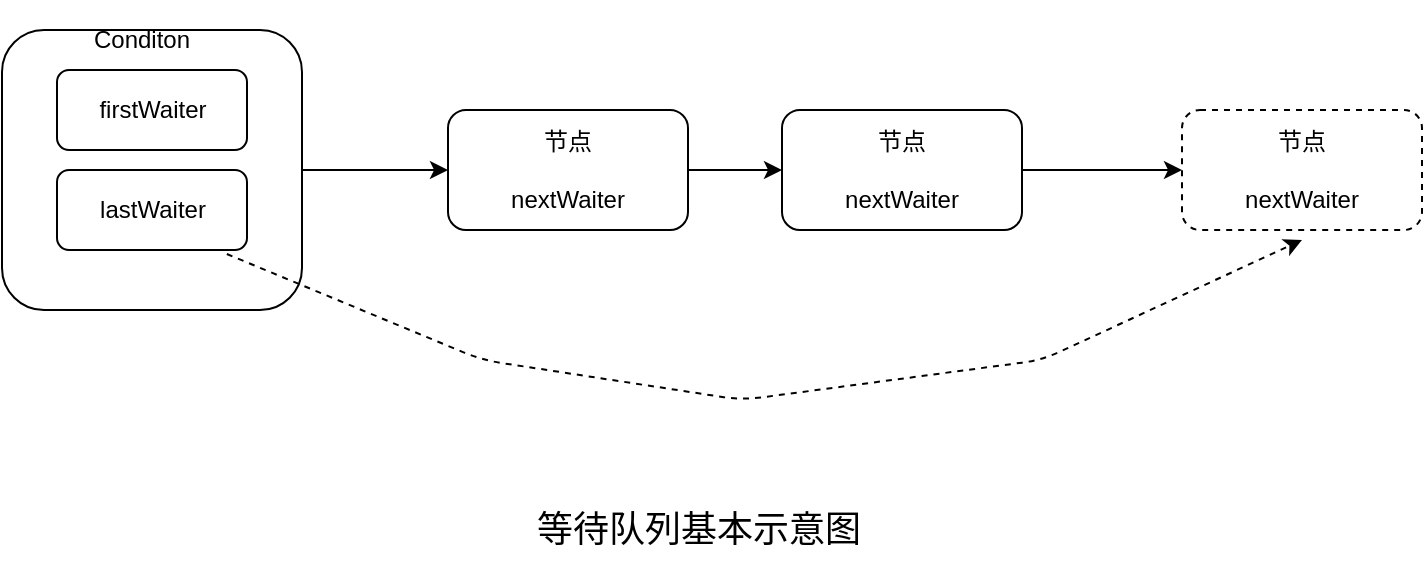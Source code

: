 <mxfile version="11.1.4" type="device"><diagram id="RgeLOQpWQKyyIm9Jduv-" name="Page-1"><mxGraphModel dx="1024" dy="604" grid="1" gridSize="10" guides="1" tooltips="1" connect="1" arrows="1" fold="1" page="1" pageScale="1" pageWidth="827" pageHeight="1169" math="0" shadow="0"><root><mxCell id="0"/><mxCell id="1" parent="0"/><mxCell id="yJo5S3XJzikRL6mBcqpR-17" value="" style="edgeStyle=orthogonalEdgeStyle;rounded=0;orthogonalLoop=1;jettySize=auto;html=1;" edge="1" parent="1" source="yJo5S3XJzikRL6mBcqpR-2" target="yJo5S3XJzikRL6mBcqpR-6"><mxGeometry relative="1" as="geometry"/></mxCell><mxCell id="yJo5S3XJzikRL6mBcqpR-2" value="" style="rounded=1;whiteSpace=wrap;html=1;" vertex="1" parent="1"><mxGeometry x="70" y="95" width="150" height="140" as="geometry"/></mxCell><mxCell id="yJo5S3XJzikRL6mBcqpR-4" value="firstWaiter" style="rounded=1;whiteSpace=wrap;html=1;" vertex="1" parent="1"><mxGeometry x="97.5" y="115" width="95" height="40" as="geometry"/></mxCell><mxCell id="yJo5S3XJzikRL6mBcqpR-5" value="lastWaiter" style="rounded=1;whiteSpace=wrap;html=1;" vertex="1" parent="1"><mxGeometry x="97.5" y="165" width="95" height="40" as="geometry"/></mxCell><mxCell id="yJo5S3XJzikRL6mBcqpR-14" value="" style="edgeStyle=orthogonalEdgeStyle;rounded=0;orthogonalLoop=1;jettySize=auto;html=1;" edge="1" parent="1" source="yJo5S3XJzikRL6mBcqpR-6" target="yJo5S3XJzikRL6mBcqpR-13"><mxGeometry relative="1" as="geometry"/></mxCell><mxCell id="yJo5S3XJzikRL6mBcqpR-6" value="节点&lt;br&gt;&lt;br&gt;nextWaiter" style="rounded=1;whiteSpace=wrap;html=1;" vertex="1" parent="1"><mxGeometry x="293" y="135" width="120" height="60" as="geometry"/></mxCell><mxCell id="yJo5S3XJzikRL6mBcqpR-16" value="" style="edgeStyle=orthogonalEdgeStyle;rounded=0;orthogonalLoop=1;jettySize=auto;html=1;" edge="1" parent="1" source="yJo5S3XJzikRL6mBcqpR-13" target="yJo5S3XJzikRL6mBcqpR-15"><mxGeometry relative="1" as="geometry"/></mxCell><mxCell id="yJo5S3XJzikRL6mBcqpR-13" value="节点&lt;br&gt;&lt;br&gt;nextWaiter" style="rounded=1;whiteSpace=wrap;html=1;" vertex="1" parent="1"><mxGeometry x="460" y="135" width="120" height="60" as="geometry"/></mxCell><mxCell id="yJo5S3XJzikRL6mBcqpR-15" value="节点&lt;br&gt;&lt;br&gt;nextWaiter" style="rounded=1;whiteSpace=wrap;html=1;dashed=1;" vertex="1" parent="1"><mxGeometry x="660" y="135" width="120" height="60" as="geometry"/></mxCell><mxCell id="yJo5S3XJzikRL6mBcqpR-11" value="Conditon" style="text;html=1;strokeColor=none;fillColor=none;align=center;verticalAlign=middle;whiteSpace=wrap;rounded=0;dashed=1;direction=south;" vertex="1" parent="1"><mxGeometry x="130" y="80" width="20" height="40" as="geometry"/></mxCell><mxCell id="yJo5S3XJzikRL6mBcqpR-18" value="" style="endArrow=classic;html=1;exitX=0.894;exitY=1.05;exitDx=0;exitDy=0;exitPerimeter=0;dashed=1;" edge="1" parent="1" source="yJo5S3XJzikRL6mBcqpR-5"><mxGeometry width="50" height="50" relative="1" as="geometry"><mxPoint x="160" y="280" as="sourcePoint"/><mxPoint x="720" y="200" as="targetPoint"/><Array as="points"><mxPoint x="310" y="260"/><mxPoint x="440" y="280"/><mxPoint x="590" y="260"/></Array></mxGeometry></mxCell><mxCell id="yJo5S3XJzikRL6mBcqpR-19" value="&lt;font style=&quot;font-size: 18px&quot;&gt;等待队列基本示意图&lt;/font&gt;" style="text;html=1;strokeColor=none;fillColor=none;align=center;verticalAlign=middle;whiteSpace=wrap;rounded=0;dashed=1;" vertex="1" parent="1"><mxGeometry x="310" y="330" width="217" height="30" as="geometry"/></mxCell></root></mxGraphModel></diagram><diagram id="lZddkpzRPWZYOZcN5X2R" name="Page-2"><mxGraphModel dx="1024" dy="604" grid="1" gridSize="10" guides="1" tooltips="1" connect="1" arrows="1" fold="1" page="1" pageScale="1" pageWidth="827" pageHeight="1169" math="0" shadow="0"><root><mxCell id="nbdngGeDO6mkjk9VJHKZ-0"/><mxCell id="nbdngGeDO6mkjk9VJHKZ-1" parent="nbdngGeDO6mkjk9VJHKZ-0"/><mxCell id="nbdngGeDO6mkjk9VJHKZ-12" value="" style="edgeStyle=orthogonalEdgeStyle;rounded=0;orthogonalLoop=1;jettySize=auto;html=1;" edge="1" parent="nbdngGeDO6mkjk9VJHKZ-1" source="nbdngGeDO6mkjk9VJHKZ-2" target="nbdngGeDO6mkjk9VJHKZ-7"><mxGeometry relative="1" as="geometry"><Array as="points"><mxPoint x="200" y="150"/><mxPoint x="200" y="150"/></Array></mxGeometry></mxCell><mxCell id="nbdngGeDO6mkjk9VJHKZ-2" value="" style="rounded=1;whiteSpace=wrap;html=1;" vertex="1" parent="nbdngGeDO6mkjk9VJHKZ-1"><mxGeometry x="50" y="93" width="120" height="150" as="geometry"/></mxCell><mxCell id="nbdngGeDO6mkjk9VJHKZ-3" value="head" style="rounded=0;whiteSpace=wrap;html=1;" vertex="1" parent="nbdngGeDO6mkjk9VJHKZ-1"><mxGeometry x="75" y="120" width="90" height="35" as="geometry"/></mxCell><mxCell id="nbdngGeDO6mkjk9VJHKZ-4" value="tail" style="rounded=0;whiteSpace=wrap;html=1;" vertex="1" parent="nbdngGeDO6mkjk9VJHKZ-1"><mxGeometry x="75" y="165" width="90" height="35" as="geometry"/></mxCell><mxCell id="nbdngGeDO6mkjk9VJHKZ-7" value="节点&lt;br&gt;pre&lt;br&gt;next" style="rounded=1;whiteSpace=wrap;html=1;" vertex="1" parent="nbdngGeDO6mkjk9VJHKZ-1"><mxGeometry x="220" y="138" width="90" height="60" as="geometry"/></mxCell><mxCell id="nbdngGeDO6mkjk9VJHKZ-17" value="" style="edgeStyle=orthogonalEdgeStyle;rounded=0;orthogonalLoop=1;jettySize=auto;html=1;" edge="1" parent="nbdngGeDO6mkjk9VJHKZ-1" source="nbdngGeDO6mkjk9VJHKZ-8" target="nbdngGeDO6mkjk9VJHKZ-7"><mxGeometry relative="1" as="geometry"/></mxCell><mxCell id="nbdngGeDO6mkjk9VJHKZ-8" value="节点&lt;br&gt;pre&lt;br&gt;next" style="rounded=1;whiteSpace=wrap;html=1;" vertex="1" parent="nbdngGeDO6mkjk9VJHKZ-1"><mxGeometry x="350" y="138" width="90" height="60" as="geometry"/></mxCell><mxCell id="nbdngGeDO6mkjk9VJHKZ-18" value="" style="edgeStyle=orthogonalEdgeStyle;rounded=0;orthogonalLoop=1;jettySize=auto;html=1;" edge="1" parent="nbdngGeDO6mkjk9VJHKZ-1" source="nbdngGeDO6mkjk9VJHKZ-10" target="nbdngGeDO6mkjk9VJHKZ-8"><mxGeometry relative="1" as="geometry"/></mxCell><mxCell id="nbdngGeDO6mkjk9VJHKZ-10" value="节点&lt;br&gt;pre&lt;br&gt;next" style="rounded=1;whiteSpace=wrap;html=1;" vertex="1" parent="nbdngGeDO6mkjk9VJHKZ-1"><mxGeometry x="480" y="138" width="90" height="60" as="geometry"/></mxCell><mxCell id="nbdngGeDO6mkjk9VJHKZ-19" value="" style="edgeStyle=orthogonalEdgeStyle;rounded=0;orthogonalLoop=1;jettySize=auto;html=1;" edge="1" parent="nbdngGeDO6mkjk9VJHKZ-1" source="nbdngGeDO6mkjk9VJHKZ-13" target="nbdngGeDO6mkjk9VJHKZ-10"><mxGeometry relative="1" as="geometry"/></mxCell><mxCell id="nbdngGeDO6mkjk9VJHKZ-13" value="节点&lt;br&gt;pre&lt;br&gt;next" style="rounded=1;whiteSpace=wrap;html=1;" vertex="1" parent="nbdngGeDO6mkjk9VJHKZ-1"><mxGeometry x="620" y="138" width="90" height="60" as="geometry"/></mxCell><mxCell id="nbdngGeDO6mkjk9VJHKZ-16" value="" style="endArrow=classic;html=1;entryX=0.5;entryY=1;entryDx=0;entryDy=0;exitX=0.75;exitY=1;exitDx=0;exitDy=0;" edge="1" parent="nbdngGeDO6mkjk9VJHKZ-1" source="nbdngGeDO6mkjk9VJHKZ-4" target="nbdngGeDO6mkjk9VJHKZ-13"><mxGeometry width="50" height="50" relative="1" as="geometry"><mxPoint x="160" y="240" as="sourcePoint"/><mxPoint x="210" y="190" as="targetPoint"/><Array as="points"><mxPoint x="240" y="240"/><mxPoint x="350" y="260"/><mxPoint x="530" y="250"/></Array></mxGeometry></mxCell><mxCell id="nbdngGeDO6mkjk9VJHKZ-20" value="" style="endArrow=classic;html=1;exitX=0.667;exitY=0.867;exitDx=0;exitDy=0;exitPerimeter=0;entryX=0.022;entryY=0.923;entryDx=0;entryDy=0;entryPerimeter=0;" edge="1" parent="nbdngGeDO6mkjk9VJHKZ-1" source="nbdngGeDO6mkjk9VJHKZ-7" target="nbdngGeDO6mkjk9VJHKZ-8"><mxGeometry width="50" height="50" relative="1" as="geometry"><mxPoint x="290" y="240" as="sourcePoint"/><mxPoint x="340" y="190" as="targetPoint"/></mxGeometry></mxCell><mxCell id="nbdngGeDO6mkjk9VJHKZ-22" value="" style="endArrow=classic;html=1;exitX=0.667;exitY=0.867;exitDx=0;exitDy=0;exitPerimeter=0;entryX=0.022;entryY=0.923;entryDx=0;entryDy=0;entryPerimeter=0;" edge="1" parent="nbdngGeDO6mkjk9VJHKZ-1"><mxGeometry width="50" height="50" relative="1" as="geometry"><mxPoint x="408.03" y="181.02" as="sourcePoint"/><mxPoint x="479.98" y="184.38" as="targetPoint"/></mxGeometry></mxCell><mxCell id="nbdngGeDO6mkjk9VJHKZ-23" value="" style="endArrow=classic;html=1;exitX=0.667;exitY=0.867;exitDx=0;exitDy=0;exitPerimeter=0;entryX=0.022;entryY=0.923;entryDx=0;entryDy=0;entryPerimeter=0;" edge="1" parent="nbdngGeDO6mkjk9VJHKZ-1"><mxGeometry width="50" height="50" relative="1" as="geometry"><mxPoint x="548.03" y="181.02" as="sourcePoint"/><mxPoint x="619.98" y="184.38" as="targetPoint"/></mxGeometry></mxCell><mxCell id="qFQDDB8RfvT5qk7ZH99x-61" value="" style="edgeStyle=orthogonalEdgeStyle;rounded=0;orthogonalLoop=1;jettySize=auto;html=1;" edge="1" parent="nbdngGeDO6mkjk9VJHKZ-1" source="qFQDDB8RfvT5qk7ZH99x-62" target="qFQDDB8RfvT5qk7ZH99x-66"><mxGeometry relative="1" as="geometry"/></mxCell><mxCell id="qFQDDB8RfvT5qk7ZH99x-62" value="" style="rounded=1;whiteSpace=wrap;html=1;" vertex="1" parent="nbdngGeDO6mkjk9VJHKZ-1"><mxGeometry x="110" y="350" width="140" height="145" as="geometry"/></mxCell><mxCell id="qFQDDB8RfvT5qk7ZH99x-63" value="firstWaiter" style="rounded=1;whiteSpace=wrap;html=1;" vertex="1" parent="nbdngGeDO6mkjk9VJHKZ-1"><mxGeometry x="127.5" y="375" width="95" height="40" as="geometry"/></mxCell><mxCell id="qFQDDB8RfvT5qk7ZH99x-64" value="lastWaiter" style="rounded=1;whiteSpace=wrap;html=1;" vertex="1" parent="nbdngGeDO6mkjk9VJHKZ-1"><mxGeometry x="127.5" y="425" width="95" height="40" as="geometry"/></mxCell><mxCell id="qFQDDB8RfvT5qk7ZH99x-65" value="" style="edgeStyle=orthogonalEdgeStyle;rounded=0;orthogonalLoop=1;jettySize=auto;html=1;" edge="1" parent="nbdngGeDO6mkjk9VJHKZ-1" source="qFQDDB8RfvT5qk7ZH99x-66" target="qFQDDB8RfvT5qk7ZH99x-68"><mxGeometry relative="1" as="geometry"/></mxCell><mxCell id="qFQDDB8RfvT5qk7ZH99x-66" value="节点&lt;br&gt;&lt;br&gt;nextWaiter" style="rounded=1;whiteSpace=wrap;html=1;" vertex="1" parent="nbdngGeDO6mkjk9VJHKZ-1"><mxGeometry x="323" y="395" width="120" height="60" as="geometry"/></mxCell><mxCell id="qFQDDB8RfvT5qk7ZH99x-67" value="" style="edgeStyle=orthogonalEdgeStyle;rounded=0;orthogonalLoop=1;jettySize=auto;html=1;" edge="1" parent="nbdngGeDO6mkjk9VJHKZ-1" source="qFQDDB8RfvT5qk7ZH99x-68" target="qFQDDB8RfvT5qk7ZH99x-69"><mxGeometry relative="1" as="geometry"/></mxCell><mxCell id="qFQDDB8RfvT5qk7ZH99x-68" value="节点&lt;br&gt;&lt;br&gt;nextWaiter" style="rounded=1;whiteSpace=wrap;html=1;" vertex="1" parent="nbdngGeDO6mkjk9VJHKZ-1"><mxGeometry x="490" y="395" width="120" height="60" as="geometry"/></mxCell><mxCell id="qFQDDB8RfvT5qk7ZH99x-69" value="节点&lt;br&gt;&lt;br&gt;nextWaiter" style="rounded=1;whiteSpace=wrap;html=1;dashed=1;" vertex="1" parent="nbdngGeDO6mkjk9VJHKZ-1"><mxGeometry x="690" y="395" width="120" height="60" as="geometry"/></mxCell><mxCell id="qFQDDB8RfvT5qk7ZH99x-70" value="Conditon" style="text;html=1;strokeColor=none;fillColor=none;align=center;verticalAlign=middle;whiteSpace=wrap;rounded=0;dashed=1;direction=south;" vertex="1" parent="nbdngGeDO6mkjk9VJHKZ-1"><mxGeometry x="160" y="340" width="20" height="40" as="geometry"/></mxCell><mxCell id="qFQDDB8RfvT5qk7ZH99x-71" value="" style="endArrow=classic;html=1;exitX=0.894;exitY=1.05;exitDx=0;exitDy=0;exitPerimeter=0;dashed=1;" edge="1" parent="nbdngGeDO6mkjk9VJHKZ-1" source="qFQDDB8RfvT5qk7ZH99x-64"><mxGeometry width="50" height="50" relative="1" as="geometry"><mxPoint x="190" y="540" as="sourcePoint"/><mxPoint x="750" y="460" as="targetPoint"/><Array as="points"><mxPoint x="340" y="520"/><mxPoint x="470" y="540"/><mxPoint x="620" y="520"/></Array></mxGeometry></mxCell><mxCell id="qFQDDB8RfvT5qk7ZH99x-73" value="" style="edgeStyle=orthogonalEdgeStyle;rounded=0;orthogonalLoop=1;jettySize=auto;html=1;" edge="1" parent="nbdngGeDO6mkjk9VJHKZ-1" source="qFQDDB8RfvT5qk7ZH99x-74" target="qFQDDB8RfvT5qk7ZH99x-78"><mxGeometry relative="1" as="geometry"/></mxCell><mxCell id="qFQDDB8RfvT5qk7ZH99x-74" value="" style="rounded=1;whiteSpace=wrap;html=1;" vertex="1" parent="nbdngGeDO6mkjk9VJHKZ-1"><mxGeometry x="110" y="570" width="140" height="145" as="geometry"/></mxCell><mxCell id="qFQDDB8RfvT5qk7ZH99x-75" value="firstWaiter" style="rounded=1;whiteSpace=wrap;html=1;" vertex="1" parent="nbdngGeDO6mkjk9VJHKZ-1"><mxGeometry x="127.5" y="595" width="95" height="40" as="geometry"/></mxCell><mxCell id="qFQDDB8RfvT5qk7ZH99x-76" value="lastWaiter" style="rounded=1;whiteSpace=wrap;html=1;" vertex="1" parent="nbdngGeDO6mkjk9VJHKZ-1"><mxGeometry x="127.5" y="645" width="95" height="40" as="geometry"/></mxCell><mxCell id="qFQDDB8RfvT5qk7ZH99x-77" value="" style="edgeStyle=orthogonalEdgeStyle;rounded=0;orthogonalLoop=1;jettySize=auto;html=1;" edge="1" parent="nbdngGeDO6mkjk9VJHKZ-1" source="qFQDDB8RfvT5qk7ZH99x-78" target="qFQDDB8RfvT5qk7ZH99x-80"><mxGeometry relative="1" as="geometry"/></mxCell><mxCell id="qFQDDB8RfvT5qk7ZH99x-78" value="节点&lt;br&gt;&lt;br&gt;nextWaiter" style="rounded=1;whiteSpace=wrap;html=1;" vertex="1" parent="nbdngGeDO6mkjk9VJHKZ-1"><mxGeometry x="323" y="615" width="120" height="60" as="geometry"/></mxCell><mxCell id="qFQDDB8RfvT5qk7ZH99x-79" value="" style="edgeStyle=orthogonalEdgeStyle;rounded=0;orthogonalLoop=1;jettySize=auto;html=1;" edge="1" parent="nbdngGeDO6mkjk9VJHKZ-1" source="qFQDDB8RfvT5qk7ZH99x-80" target="qFQDDB8RfvT5qk7ZH99x-81"><mxGeometry relative="1" as="geometry"/></mxCell><mxCell id="qFQDDB8RfvT5qk7ZH99x-80" value="节点&lt;br&gt;&lt;br&gt;nextWaiter" style="rounded=1;whiteSpace=wrap;html=1;" vertex="1" parent="nbdngGeDO6mkjk9VJHKZ-1"><mxGeometry x="490" y="615" width="120" height="60" as="geometry"/></mxCell><mxCell id="qFQDDB8RfvT5qk7ZH99x-81" value="节点&lt;br&gt;&lt;br&gt;nextWaiter" style="rounded=1;whiteSpace=wrap;html=1;dashed=1;" vertex="1" parent="nbdngGeDO6mkjk9VJHKZ-1"><mxGeometry x="690" y="615" width="120" height="60" as="geometry"/></mxCell><mxCell id="qFQDDB8RfvT5qk7ZH99x-82" value="Conditon" style="text;html=1;strokeColor=none;fillColor=none;align=center;verticalAlign=middle;whiteSpace=wrap;rounded=0;dashed=1;direction=south;" vertex="1" parent="nbdngGeDO6mkjk9VJHKZ-1"><mxGeometry x="160" y="560" width="20" height="40" as="geometry"/></mxCell><mxCell id="qFQDDB8RfvT5qk7ZH99x-83" value="" style="endArrow=classic;html=1;exitX=0.894;exitY=1.05;exitDx=0;exitDy=0;exitPerimeter=0;dashed=1;" edge="1" parent="nbdngGeDO6mkjk9VJHKZ-1" source="qFQDDB8RfvT5qk7ZH99x-76"><mxGeometry width="50" height="50" relative="1" as="geometry"><mxPoint x="190" y="760" as="sourcePoint"/><mxPoint x="750" y="680" as="targetPoint"/><Array as="points"><mxPoint x="340" y="740"/><mxPoint x="470" y="760"/><mxPoint x="620" y="740"/></Array></mxGeometry></mxCell><mxCell id="qFQDDB8RfvT5qk7ZH99x-85" value="" style="endArrow=classic;html=1;entryX=0.598;entryY=1.063;entryDx=0;entryDy=0;entryPerimeter=0;exitX=0.134;exitY=0.345;exitDx=0;exitDy=0;exitPerimeter=0;" edge="1" parent="nbdngGeDO6mkjk9VJHKZ-1" source="qFQDDB8RfvT5qk7ZH99x-62" target="nbdngGeDO6mkjk9VJHKZ-4"><mxGeometry width="50" height="50" relative="1" as="geometry"><mxPoint x="90" y="260" as="sourcePoint"/><mxPoint x="140" y="210" as="targetPoint"/><Array as="points"><mxPoint x="70" y="390"/><mxPoint x="70" y="300"/><mxPoint x="80" y="260"/></Array></mxGeometry></mxCell><mxCell id="qFQDDB8RfvT5qk7ZH99x-86" value="" style="endArrow=classic;html=1;exitX=0;exitY=0.75;exitDx=0;exitDy=0;" edge="1" parent="nbdngGeDO6mkjk9VJHKZ-1" source="qFQDDB8RfvT5qk7ZH99x-75"><mxGeometry width="50" height="50" relative="1" as="geometry"><mxPoint x="80" y="630" as="sourcePoint"/><mxPoint x="120" y="210" as="targetPoint"/><Array as="points"><mxPoint x="60" y="500"/><mxPoint x="70" y="280"/></Array></mxGeometry></mxCell></root></mxGraphModel></diagram></mxfile>